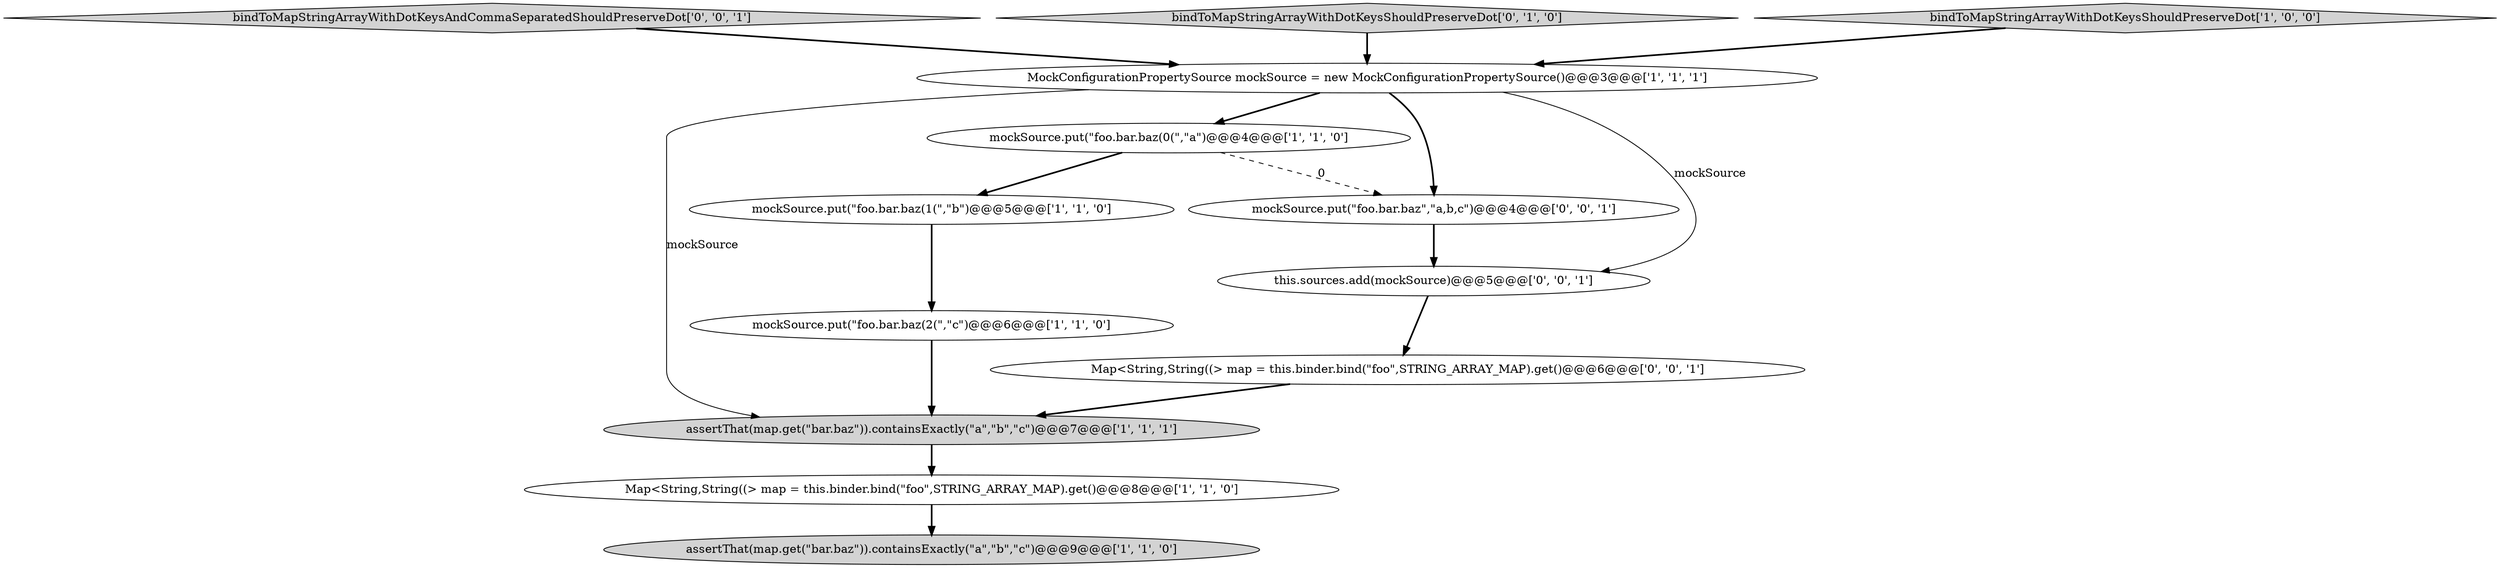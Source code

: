 digraph {
3 [style = filled, label = "mockSource.put(\"foo.bar.baz(2(\",\"c\")@@@6@@@['1', '1', '0']", fillcolor = white, shape = ellipse image = "AAA0AAABBB1BBB"];
10 [style = filled, label = "mockSource.put(\"foo.bar.baz\",\"a,b,c\")@@@4@@@['0', '0', '1']", fillcolor = white, shape = ellipse image = "AAA0AAABBB3BBB"];
2 [style = filled, label = "mockSource.put(\"foo.bar.baz(0(\",\"a\")@@@4@@@['1', '1', '0']", fillcolor = white, shape = ellipse image = "AAA0AAABBB1BBB"];
1 [style = filled, label = "MockConfigurationPropertySource mockSource = new MockConfigurationPropertySource()@@@3@@@['1', '1', '1']", fillcolor = white, shape = ellipse image = "AAA0AAABBB1BBB"];
7 [style = filled, label = "Map<String,String((> map = this.binder.bind(\"foo\",STRING_ARRAY_MAP).get()@@@8@@@['1', '1', '0']", fillcolor = white, shape = ellipse image = "AAA0AAABBB1BBB"];
9 [style = filled, label = "Map<String,String((> map = this.binder.bind(\"foo\",STRING_ARRAY_MAP).get()@@@6@@@['0', '0', '1']", fillcolor = white, shape = ellipse image = "AAA0AAABBB3BBB"];
5 [style = filled, label = "assertThat(map.get(\"bar.baz\")).containsExactly(\"a\",\"b\",\"c\")@@@7@@@['1', '1', '1']", fillcolor = lightgray, shape = ellipse image = "AAA0AAABBB1BBB"];
11 [style = filled, label = "bindToMapStringArrayWithDotKeysAndCommaSeparatedShouldPreserveDot['0', '0', '1']", fillcolor = lightgray, shape = diamond image = "AAA0AAABBB3BBB"];
8 [style = filled, label = "bindToMapStringArrayWithDotKeysShouldPreserveDot['0', '1', '0']", fillcolor = lightgray, shape = diamond image = "AAA0AAABBB2BBB"];
6 [style = filled, label = "mockSource.put(\"foo.bar.baz(1(\",\"b\")@@@5@@@['1', '1', '0']", fillcolor = white, shape = ellipse image = "AAA0AAABBB1BBB"];
0 [style = filled, label = "bindToMapStringArrayWithDotKeysShouldPreserveDot['1', '0', '0']", fillcolor = lightgray, shape = diamond image = "AAA0AAABBB1BBB"];
12 [style = filled, label = "this.sources.add(mockSource)@@@5@@@['0', '0', '1']", fillcolor = white, shape = ellipse image = "AAA0AAABBB3BBB"];
4 [style = filled, label = "assertThat(map.get(\"bar.baz\")).containsExactly(\"a\",\"b\",\"c\")@@@9@@@['1', '1', '0']", fillcolor = lightgray, shape = ellipse image = "AAA0AAABBB1BBB"];
9->5 [style = bold, label=""];
8->1 [style = bold, label=""];
5->7 [style = bold, label=""];
6->3 [style = bold, label=""];
1->5 [style = solid, label="mockSource"];
3->5 [style = bold, label=""];
1->2 [style = bold, label=""];
7->4 [style = bold, label=""];
1->10 [style = bold, label=""];
12->9 [style = bold, label=""];
10->12 [style = bold, label=""];
11->1 [style = bold, label=""];
2->6 [style = bold, label=""];
0->1 [style = bold, label=""];
1->12 [style = solid, label="mockSource"];
2->10 [style = dashed, label="0"];
}
